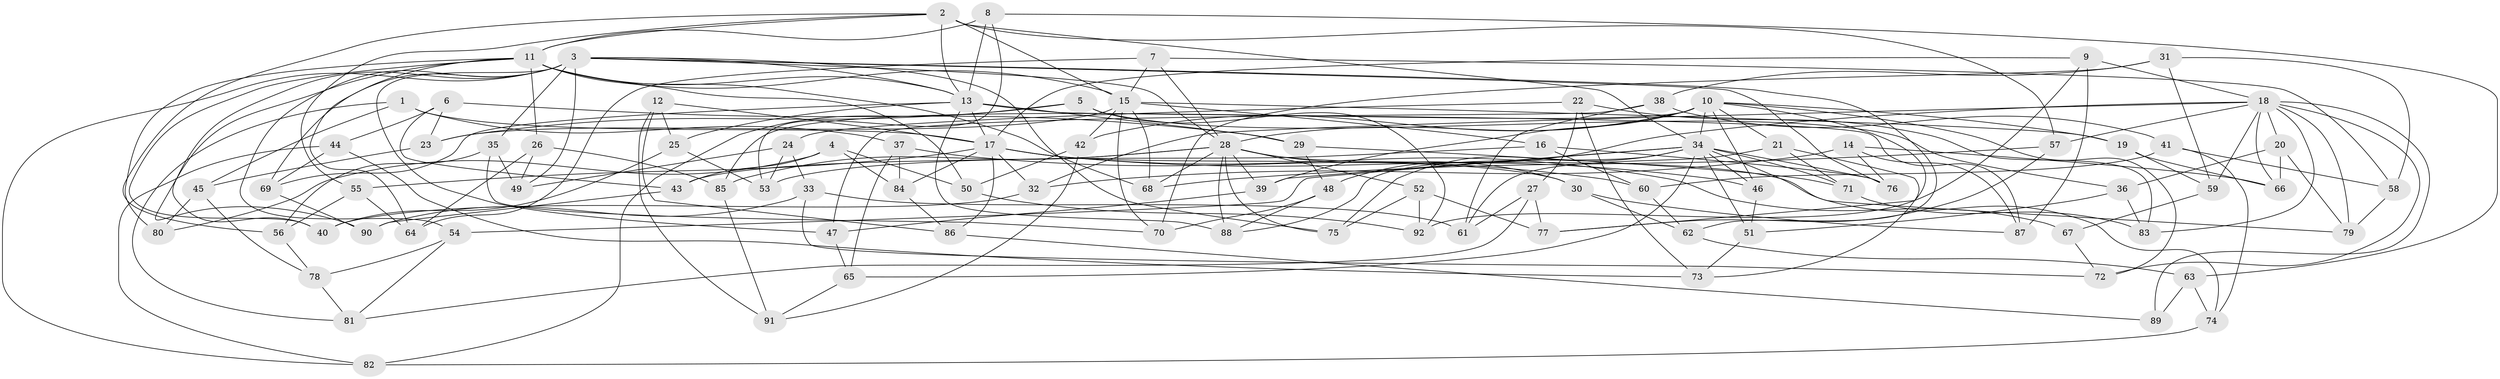 // original degree distribution, {4: 1.0}
// Generated by graph-tools (version 1.1) at 2025/53/03/04/25 22:53:53]
// undirected, 92 vertices, 215 edges
graph export_dot {
  node [color=gray90,style=filled];
  1;
  2;
  3;
  4;
  5;
  6;
  7;
  8;
  9;
  10;
  11;
  12;
  13;
  14;
  15;
  16;
  17;
  18;
  19;
  20;
  21;
  22;
  23;
  24;
  25;
  26;
  27;
  28;
  29;
  30;
  31;
  32;
  33;
  34;
  35;
  36;
  37;
  38;
  39;
  40;
  41;
  42;
  43;
  44;
  45;
  46;
  47;
  48;
  49;
  50;
  51;
  52;
  53;
  54;
  55;
  56;
  57;
  58;
  59;
  60;
  61;
  62;
  63;
  64;
  65;
  66;
  67;
  68;
  69;
  70;
  71;
  72;
  73;
  74;
  75;
  76;
  77;
  78;
  79;
  80;
  81;
  82;
  83;
  84;
  85;
  86;
  87;
  88;
  89;
  90;
  91;
  92;
  1 -- 17 [weight=1.0];
  1 -- 37 [weight=1.0];
  1 -- 45 [weight=1.0];
  1 -- 81 [weight=1.0];
  2 -- 11 [weight=1.0];
  2 -- 13 [weight=1.0];
  2 -- 15 [weight=2.0];
  2 -- 34 [weight=1.0];
  2 -- 55 [weight=1.0];
  2 -- 56 [weight=1.0];
  2 -- 57 [weight=1.0];
  3 -- 13 [weight=1.0];
  3 -- 28 [weight=1.0];
  3 -- 35 [weight=1.0];
  3 -- 40 [weight=1.0];
  3 -- 47 [weight=1.0];
  3 -- 49 [weight=1.0];
  3 -- 54 [weight=1.0];
  3 -- 62 [weight=1.0];
  3 -- 69 [weight=1.0];
  3 -- 75 [weight=1.0];
  3 -- 76 [weight=1.0];
  3 -- 82 [weight=1.0];
  4 -- 43 [weight=1.0];
  4 -- 50 [weight=1.0];
  4 -- 80 [weight=1.0];
  4 -- 84 [weight=1.0];
  5 -- 23 [weight=1.0];
  5 -- 36 [weight=1.0];
  5 -- 82 [weight=1.0];
  5 -- 92 [weight=1.0];
  6 -- 23 [weight=1.0];
  6 -- 29 [weight=1.0];
  6 -- 43 [weight=1.0];
  6 -- 44 [weight=1.0];
  7 -- 15 [weight=1.0];
  7 -- 28 [weight=1.0];
  7 -- 58 [weight=1.0];
  7 -- 64 [weight=1.0];
  8 -- 11 [weight=1.0];
  8 -- 13 [weight=1.0];
  8 -- 53 [weight=1.0];
  8 -- 63 [weight=1.0];
  9 -- 17 [weight=1.0];
  9 -- 18 [weight=1.0];
  9 -- 87 [weight=1.0];
  9 -- 92 [weight=1.0];
  10 -- 19 [weight=1.0];
  10 -- 21 [weight=1.0];
  10 -- 28 [weight=1.0];
  10 -- 34 [weight=1.0];
  10 -- 39 [weight=1.0];
  10 -- 42 [weight=1.0];
  10 -- 46 [weight=1.0];
  10 -- 72 [weight=1.0];
  10 -- 77 [weight=1.0];
  10 -- 85 [weight=1.0];
  11 -- 13 [weight=1.0];
  11 -- 15 [weight=1.0];
  11 -- 26 [weight=1.0];
  11 -- 40 [weight=1.0];
  11 -- 50 [weight=1.0];
  11 -- 64 [weight=1.0];
  11 -- 68 [weight=1.0];
  11 -- 80 [weight=2.0];
  11 -- 90 [weight=1.0];
  12 -- 17 [weight=1.0];
  12 -- 25 [weight=1.0];
  12 -- 86 [weight=1.0];
  12 -- 91 [weight=1.0];
  13 -- 17 [weight=1.0];
  13 -- 25 [weight=1.0];
  13 -- 29 [weight=1.0];
  13 -- 69 [weight=1.0];
  13 -- 87 [weight=1.0];
  13 -- 88 [weight=1.0];
  14 -- 32 [weight=1.0];
  14 -- 66 [weight=1.0];
  14 -- 76 [weight=1.0];
  14 -- 87 [weight=1.0];
  15 -- 16 [weight=1.0];
  15 -- 19 [weight=1.0];
  15 -- 23 [weight=1.0];
  15 -- 42 [weight=1.0];
  15 -- 68 [weight=1.0];
  15 -- 70 [weight=1.0];
  16 -- 53 [weight=1.0];
  16 -- 60 [weight=1.0];
  16 -- 76 [weight=1.0];
  17 -- 30 [weight=1.0];
  17 -- 32 [weight=1.0];
  17 -- 46 [weight=1.0];
  17 -- 55 [weight=1.0];
  17 -- 67 [weight=2.0];
  17 -- 84 [weight=1.0];
  17 -- 86 [weight=1.0];
  18 -- 20 [weight=1.0];
  18 -- 32 [weight=1.0];
  18 -- 48 [weight=1.0];
  18 -- 57 [weight=1.0];
  18 -- 59 [weight=1.0];
  18 -- 66 [weight=1.0];
  18 -- 72 [weight=1.0];
  18 -- 79 [weight=1.0];
  18 -- 83 [weight=1.0];
  18 -- 89 [weight=2.0];
  19 -- 59 [weight=1.0];
  19 -- 66 [weight=1.0];
  20 -- 36 [weight=1.0];
  20 -- 66 [weight=1.0];
  20 -- 79 [weight=1.0];
  21 -- 61 [weight=1.0];
  21 -- 71 [weight=1.0];
  21 -- 73 [weight=1.0];
  22 -- 24 [weight=1.0];
  22 -- 27 [weight=1.0];
  22 -- 73 [weight=1.0];
  22 -- 83 [weight=1.0];
  23 -- 45 [weight=1.0];
  24 -- 33 [weight=1.0];
  24 -- 49 [weight=1.0];
  24 -- 53 [weight=1.0];
  25 -- 40 [weight=1.0];
  25 -- 53 [weight=1.0];
  26 -- 49 [weight=1.0];
  26 -- 64 [weight=1.0];
  26 -- 85 [weight=1.0];
  27 -- 61 [weight=1.0];
  27 -- 77 [weight=1.0];
  27 -- 81 [weight=1.0];
  28 -- 30 [weight=1.0];
  28 -- 39 [weight=1.0];
  28 -- 43 [weight=1.0];
  28 -- 52 [weight=1.0];
  28 -- 68 [weight=1.0];
  28 -- 75 [weight=1.0];
  28 -- 79 [weight=1.0];
  28 -- 85 [weight=1.0];
  28 -- 88 [weight=1.0];
  29 -- 48 [weight=1.0];
  29 -- 71 [weight=1.0];
  30 -- 62 [weight=1.0];
  30 -- 87 [weight=1.0];
  31 -- 38 [weight=1.0];
  31 -- 58 [weight=1.0];
  31 -- 59 [weight=1.0];
  31 -- 70 [weight=1.0];
  32 -- 40 [weight=1.0];
  33 -- 61 [weight=1.0];
  33 -- 72 [weight=1.0];
  33 -- 90 [weight=1.0];
  34 -- 39 [weight=1.0];
  34 -- 46 [weight=1.0];
  34 -- 51 [weight=1.0];
  34 -- 54 [weight=1.0];
  34 -- 65 [weight=1.0];
  34 -- 71 [weight=1.0];
  34 -- 74 [weight=1.0];
  34 -- 75 [weight=1.0];
  34 -- 76 [weight=1.0];
  34 -- 88 [weight=1.0];
  35 -- 49 [weight=1.0];
  35 -- 56 [weight=1.0];
  35 -- 70 [weight=1.0];
  36 -- 51 [weight=1.0];
  36 -- 83 [weight=1.0];
  37 -- 60 [weight=1.0];
  37 -- 65 [weight=1.0];
  37 -- 84 [weight=1.0];
  38 -- 41 [weight=1.0];
  38 -- 47 [weight=1.0];
  38 -- 61 [weight=1.0];
  39 -- 47 [weight=1.0];
  41 -- 58 [weight=1.0];
  41 -- 60 [weight=1.0];
  41 -- 74 [weight=1.0];
  42 -- 50 [weight=1.0];
  42 -- 91 [weight=1.0];
  43 -- 90 [weight=1.0];
  44 -- 69 [weight=1.0];
  44 -- 73 [weight=1.0];
  44 -- 82 [weight=1.0];
  45 -- 78 [weight=1.0];
  45 -- 80 [weight=1.0];
  46 -- 51 [weight=1.0];
  47 -- 65 [weight=1.0];
  48 -- 70 [weight=1.0];
  48 -- 88 [weight=1.0];
  50 -- 92 [weight=1.0];
  51 -- 73 [weight=1.0];
  52 -- 75 [weight=1.0];
  52 -- 77 [weight=1.0];
  52 -- 92 [weight=1.0];
  54 -- 78 [weight=1.0];
  54 -- 81 [weight=1.0];
  55 -- 56 [weight=1.0];
  55 -- 64 [weight=1.0];
  56 -- 78 [weight=1.0];
  57 -- 68 [weight=1.0];
  57 -- 77 [weight=1.0];
  58 -- 79 [weight=1.0];
  59 -- 67 [weight=1.0];
  60 -- 62 [weight=1.0];
  62 -- 63 [weight=1.0];
  63 -- 74 [weight=1.0];
  63 -- 89 [weight=1.0];
  65 -- 91 [weight=1.0];
  67 -- 72 [weight=1.0];
  69 -- 90 [weight=1.0];
  71 -- 83 [weight=1.0];
  74 -- 82 [weight=1.0];
  78 -- 81 [weight=1.0];
  84 -- 86 [weight=1.0];
  85 -- 91 [weight=1.0];
  86 -- 89 [weight=1.0];
}
